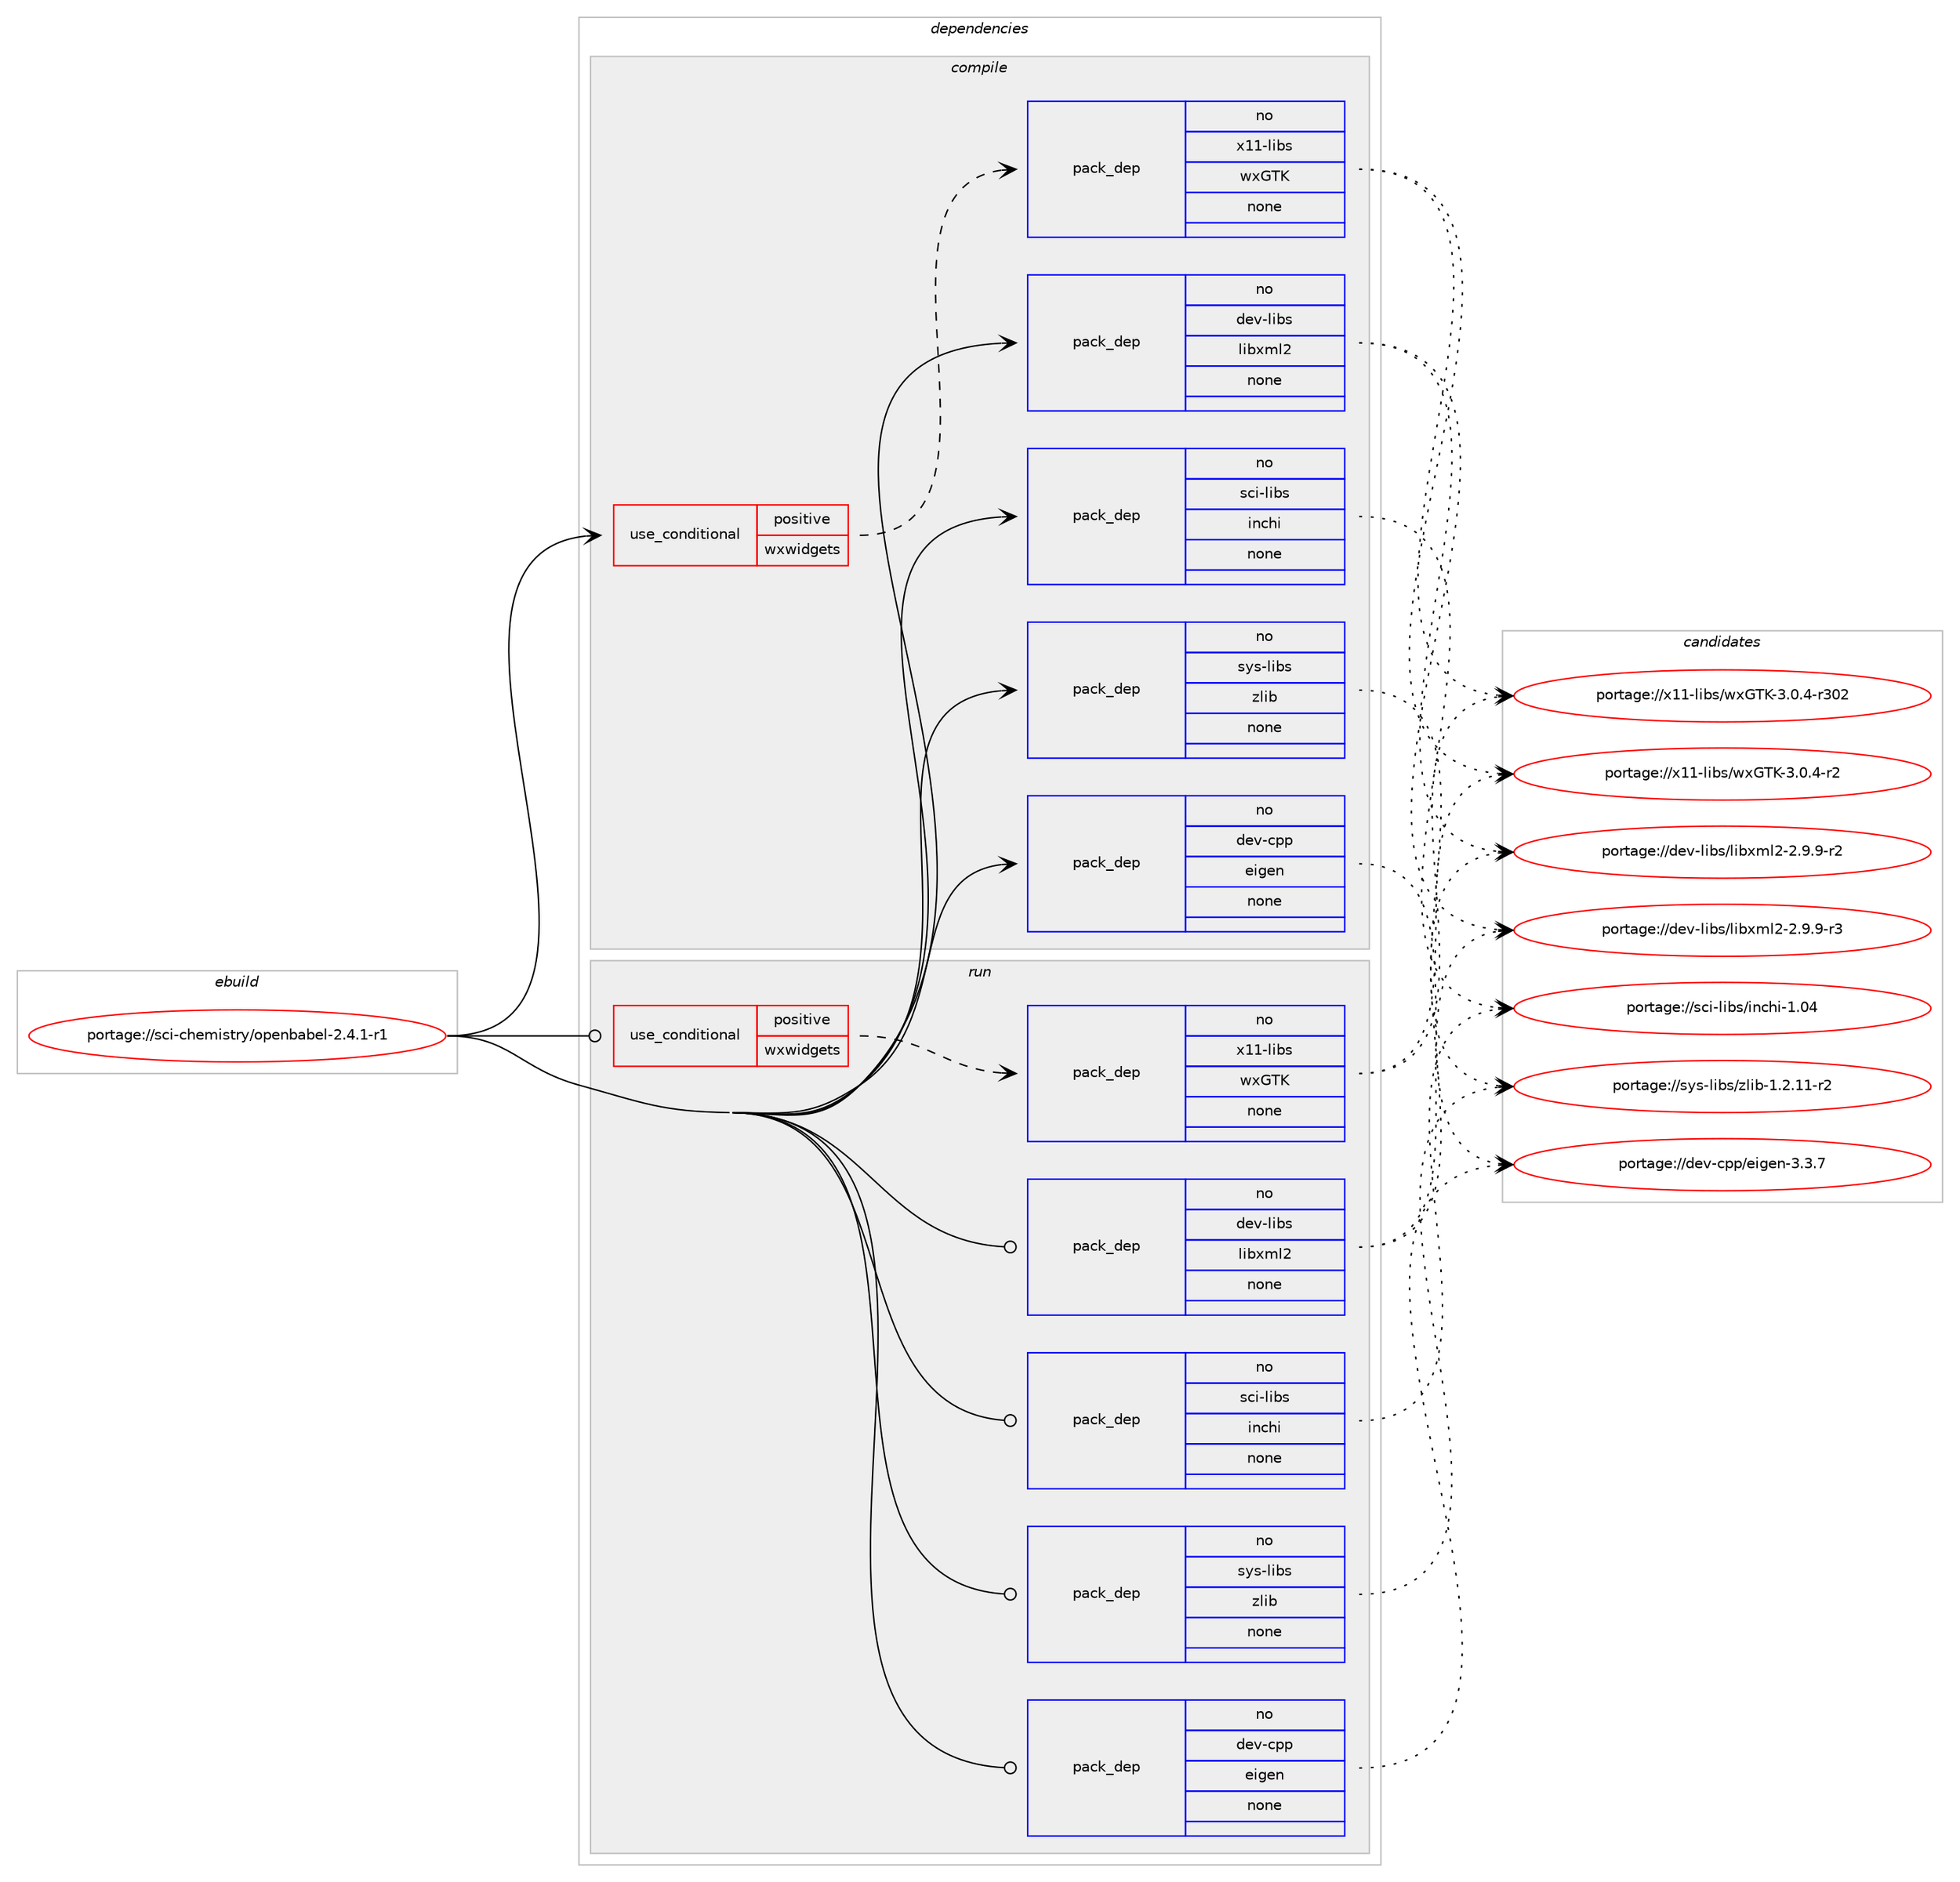 digraph prolog {

# *************
# Graph options
# *************

newrank=true;
concentrate=true;
compound=true;
graph [rankdir=LR,fontname=Helvetica,fontsize=10,ranksep=1.5];#, ranksep=2.5, nodesep=0.2];
edge  [arrowhead=vee];
node  [fontname=Helvetica,fontsize=10];

# **********
# The ebuild
# **********

subgraph cluster_leftcol {
color=gray;
rank=same;
label=<<i>ebuild</i>>;
id [label="portage://sci-chemistry/openbabel-2.4.1-r1", color=red, width=4, href="../sci-chemistry/openbabel-2.4.1-r1.svg"];
}

# ****************
# The dependencies
# ****************

subgraph cluster_midcol {
color=gray;
label=<<i>dependencies</i>>;
subgraph cluster_compile {
fillcolor="#eeeeee";
style=filled;
label=<<i>compile</i>>;
subgraph cond7781 {
dependency43173 [label=<<TABLE BORDER="0" CELLBORDER="1" CELLSPACING="0" CELLPADDING="4"><TR><TD ROWSPAN="3" CELLPADDING="10">use_conditional</TD></TR><TR><TD>positive</TD></TR><TR><TD>wxwidgets</TD></TR></TABLE>>, shape=none, color=red];
subgraph pack34489 {
dependency43174 [label=<<TABLE BORDER="0" CELLBORDER="1" CELLSPACING="0" CELLPADDING="4" WIDTH="220"><TR><TD ROWSPAN="6" CELLPADDING="30">pack_dep</TD></TR><TR><TD WIDTH="110">no</TD></TR><TR><TD>x11-libs</TD></TR><TR><TD>wxGTK</TD></TR><TR><TD>none</TD></TR><TR><TD></TD></TR></TABLE>>, shape=none, color=blue];
}
dependency43173:e -> dependency43174:w [weight=20,style="dashed",arrowhead="vee"];
}
id:e -> dependency43173:w [weight=20,style="solid",arrowhead="vee"];
subgraph pack34490 {
dependency43175 [label=<<TABLE BORDER="0" CELLBORDER="1" CELLSPACING="0" CELLPADDING="4" WIDTH="220"><TR><TD ROWSPAN="6" CELLPADDING="30">pack_dep</TD></TR><TR><TD WIDTH="110">no</TD></TR><TR><TD>dev-cpp</TD></TR><TR><TD>eigen</TD></TR><TR><TD>none</TD></TR><TR><TD></TD></TR></TABLE>>, shape=none, color=blue];
}
id:e -> dependency43175:w [weight=20,style="solid",arrowhead="vee"];
subgraph pack34491 {
dependency43176 [label=<<TABLE BORDER="0" CELLBORDER="1" CELLSPACING="0" CELLPADDING="4" WIDTH="220"><TR><TD ROWSPAN="6" CELLPADDING="30">pack_dep</TD></TR><TR><TD WIDTH="110">no</TD></TR><TR><TD>dev-libs</TD></TR><TR><TD>libxml2</TD></TR><TR><TD>none</TD></TR><TR><TD></TD></TR></TABLE>>, shape=none, color=blue];
}
id:e -> dependency43176:w [weight=20,style="solid",arrowhead="vee"];
subgraph pack34492 {
dependency43177 [label=<<TABLE BORDER="0" CELLBORDER="1" CELLSPACING="0" CELLPADDING="4" WIDTH="220"><TR><TD ROWSPAN="6" CELLPADDING="30">pack_dep</TD></TR><TR><TD WIDTH="110">no</TD></TR><TR><TD>sci-libs</TD></TR><TR><TD>inchi</TD></TR><TR><TD>none</TD></TR><TR><TD></TD></TR></TABLE>>, shape=none, color=blue];
}
id:e -> dependency43177:w [weight=20,style="solid",arrowhead="vee"];
subgraph pack34493 {
dependency43178 [label=<<TABLE BORDER="0" CELLBORDER="1" CELLSPACING="0" CELLPADDING="4" WIDTH="220"><TR><TD ROWSPAN="6" CELLPADDING="30">pack_dep</TD></TR><TR><TD WIDTH="110">no</TD></TR><TR><TD>sys-libs</TD></TR><TR><TD>zlib</TD></TR><TR><TD>none</TD></TR><TR><TD></TD></TR></TABLE>>, shape=none, color=blue];
}
id:e -> dependency43178:w [weight=20,style="solid",arrowhead="vee"];
}
subgraph cluster_compileandrun {
fillcolor="#eeeeee";
style=filled;
label=<<i>compile and run</i>>;
}
subgraph cluster_run {
fillcolor="#eeeeee";
style=filled;
label=<<i>run</i>>;
subgraph cond7782 {
dependency43179 [label=<<TABLE BORDER="0" CELLBORDER="1" CELLSPACING="0" CELLPADDING="4"><TR><TD ROWSPAN="3" CELLPADDING="10">use_conditional</TD></TR><TR><TD>positive</TD></TR><TR><TD>wxwidgets</TD></TR></TABLE>>, shape=none, color=red];
subgraph pack34494 {
dependency43180 [label=<<TABLE BORDER="0" CELLBORDER="1" CELLSPACING="0" CELLPADDING="4" WIDTH="220"><TR><TD ROWSPAN="6" CELLPADDING="30">pack_dep</TD></TR><TR><TD WIDTH="110">no</TD></TR><TR><TD>x11-libs</TD></TR><TR><TD>wxGTK</TD></TR><TR><TD>none</TD></TR><TR><TD></TD></TR></TABLE>>, shape=none, color=blue];
}
dependency43179:e -> dependency43180:w [weight=20,style="dashed",arrowhead="vee"];
}
id:e -> dependency43179:w [weight=20,style="solid",arrowhead="odot"];
subgraph pack34495 {
dependency43181 [label=<<TABLE BORDER="0" CELLBORDER="1" CELLSPACING="0" CELLPADDING="4" WIDTH="220"><TR><TD ROWSPAN="6" CELLPADDING="30">pack_dep</TD></TR><TR><TD WIDTH="110">no</TD></TR><TR><TD>dev-cpp</TD></TR><TR><TD>eigen</TD></TR><TR><TD>none</TD></TR><TR><TD></TD></TR></TABLE>>, shape=none, color=blue];
}
id:e -> dependency43181:w [weight=20,style="solid",arrowhead="odot"];
subgraph pack34496 {
dependency43182 [label=<<TABLE BORDER="0" CELLBORDER="1" CELLSPACING="0" CELLPADDING="4" WIDTH="220"><TR><TD ROWSPAN="6" CELLPADDING="30">pack_dep</TD></TR><TR><TD WIDTH="110">no</TD></TR><TR><TD>dev-libs</TD></TR><TR><TD>libxml2</TD></TR><TR><TD>none</TD></TR><TR><TD></TD></TR></TABLE>>, shape=none, color=blue];
}
id:e -> dependency43182:w [weight=20,style="solid",arrowhead="odot"];
subgraph pack34497 {
dependency43183 [label=<<TABLE BORDER="0" CELLBORDER="1" CELLSPACING="0" CELLPADDING="4" WIDTH="220"><TR><TD ROWSPAN="6" CELLPADDING="30">pack_dep</TD></TR><TR><TD WIDTH="110">no</TD></TR><TR><TD>sci-libs</TD></TR><TR><TD>inchi</TD></TR><TR><TD>none</TD></TR><TR><TD></TD></TR></TABLE>>, shape=none, color=blue];
}
id:e -> dependency43183:w [weight=20,style="solid",arrowhead="odot"];
subgraph pack34498 {
dependency43184 [label=<<TABLE BORDER="0" CELLBORDER="1" CELLSPACING="0" CELLPADDING="4" WIDTH="220"><TR><TD ROWSPAN="6" CELLPADDING="30">pack_dep</TD></TR><TR><TD WIDTH="110">no</TD></TR><TR><TD>sys-libs</TD></TR><TR><TD>zlib</TD></TR><TR><TD>none</TD></TR><TR><TD></TD></TR></TABLE>>, shape=none, color=blue];
}
id:e -> dependency43184:w [weight=20,style="solid",arrowhead="odot"];
}
}

# **************
# The candidates
# **************

subgraph cluster_choices {
rank=same;
color=gray;
label=<<i>candidates</i>>;

subgraph choice34489 {
color=black;
nodesep=1;
choice120494945108105981154711912071847545514648465245114514850 [label="portage://x11-libs/wxGTK-3.0.4-r302", color=red, width=4,href="../x11-libs/wxGTK-3.0.4-r302.svg"];
choice12049494510810598115471191207184754551464846524511450 [label="portage://x11-libs/wxGTK-3.0.4-r2", color=red, width=4,href="../x11-libs/wxGTK-3.0.4-r2.svg"];
dependency43174:e -> choice120494945108105981154711912071847545514648465245114514850:w [style=dotted,weight="100"];
dependency43174:e -> choice12049494510810598115471191207184754551464846524511450:w [style=dotted,weight="100"];
}
subgraph choice34490 {
color=black;
nodesep=1;
choice100101118459911211247101105103101110455146514655 [label="portage://dev-cpp/eigen-3.3.7", color=red, width=4,href="../dev-cpp/eigen-3.3.7.svg"];
dependency43175:e -> choice100101118459911211247101105103101110455146514655:w [style=dotted,weight="100"];
}
subgraph choice34491 {
color=black;
nodesep=1;
choice10010111845108105981154710810598120109108504550465746574511451 [label="portage://dev-libs/libxml2-2.9.9-r3", color=red, width=4,href="../dev-libs/libxml2-2.9.9-r3.svg"];
choice10010111845108105981154710810598120109108504550465746574511450 [label="portage://dev-libs/libxml2-2.9.9-r2", color=red, width=4,href="../dev-libs/libxml2-2.9.9-r2.svg"];
dependency43176:e -> choice10010111845108105981154710810598120109108504550465746574511451:w [style=dotted,weight="100"];
dependency43176:e -> choice10010111845108105981154710810598120109108504550465746574511450:w [style=dotted,weight="100"];
}
subgraph choice34492 {
color=black;
nodesep=1;
choice11599105451081059811547105110991041054549464852 [label="portage://sci-libs/inchi-1.04", color=red, width=4,href="../sci-libs/inchi-1.04.svg"];
dependency43177:e -> choice11599105451081059811547105110991041054549464852:w [style=dotted,weight="100"];
}
subgraph choice34493 {
color=black;
nodesep=1;
choice11512111545108105981154712210810598454946504649494511450 [label="portage://sys-libs/zlib-1.2.11-r2", color=red, width=4,href="../sys-libs/zlib-1.2.11-r2.svg"];
dependency43178:e -> choice11512111545108105981154712210810598454946504649494511450:w [style=dotted,weight="100"];
}
subgraph choice34494 {
color=black;
nodesep=1;
choice120494945108105981154711912071847545514648465245114514850 [label="portage://x11-libs/wxGTK-3.0.4-r302", color=red, width=4,href="../x11-libs/wxGTK-3.0.4-r302.svg"];
choice12049494510810598115471191207184754551464846524511450 [label="portage://x11-libs/wxGTK-3.0.4-r2", color=red, width=4,href="../x11-libs/wxGTK-3.0.4-r2.svg"];
dependency43180:e -> choice120494945108105981154711912071847545514648465245114514850:w [style=dotted,weight="100"];
dependency43180:e -> choice12049494510810598115471191207184754551464846524511450:w [style=dotted,weight="100"];
}
subgraph choice34495 {
color=black;
nodesep=1;
choice100101118459911211247101105103101110455146514655 [label="portage://dev-cpp/eigen-3.3.7", color=red, width=4,href="../dev-cpp/eigen-3.3.7.svg"];
dependency43181:e -> choice100101118459911211247101105103101110455146514655:w [style=dotted,weight="100"];
}
subgraph choice34496 {
color=black;
nodesep=1;
choice10010111845108105981154710810598120109108504550465746574511451 [label="portage://dev-libs/libxml2-2.9.9-r3", color=red, width=4,href="../dev-libs/libxml2-2.9.9-r3.svg"];
choice10010111845108105981154710810598120109108504550465746574511450 [label="portage://dev-libs/libxml2-2.9.9-r2", color=red, width=4,href="../dev-libs/libxml2-2.9.9-r2.svg"];
dependency43182:e -> choice10010111845108105981154710810598120109108504550465746574511451:w [style=dotted,weight="100"];
dependency43182:e -> choice10010111845108105981154710810598120109108504550465746574511450:w [style=dotted,weight="100"];
}
subgraph choice34497 {
color=black;
nodesep=1;
choice11599105451081059811547105110991041054549464852 [label="portage://sci-libs/inchi-1.04", color=red, width=4,href="../sci-libs/inchi-1.04.svg"];
dependency43183:e -> choice11599105451081059811547105110991041054549464852:w [style=dotted,weight="100"];
}
subgraph choice34498 {
color=black;
nodesep=1;
choice11512111545108105981154712210810598454946504649494511450 [label="portage://sys-libs/zlib-1.2.11-r2", color=red, width=4,href="../sys-libs/zlib-1.2.11-r2.svg"];
dependency43184:e -> choice11512111545108105981154712210810598454946504649494511450:w [style=dotted,weight="100"];
}
}

}
